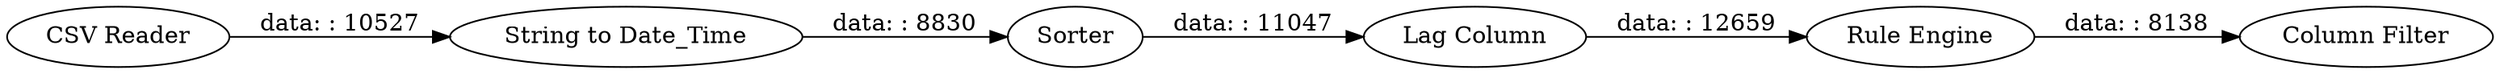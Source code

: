 digraph {
	"5697634801296395680_5" [label="Rule Engine"]
	"5697634801296395680_3" [label="String to Date_Time"]
	"5697634801296395680_2" [label=Sorter]
	"5697634801296395680_1" [label="CSV Reader"]
	"5697634801296395680_4" [label="Lag Column"]
	"5697634801296395680_6" [label="Column Filter"]
	"5697634801296395680_5" -> "5697634801296395680_6" [label="data: : 8138"]
	"5697634801296395680_2" -> "5697634801296395680_4" [label="data: : 11047"]
	"5697634801296395680_4" -> "5697634801296395680_5" [label="data: : 12659"]
	"5697634801296395680_3" -> "5697634801296395680_2" [label="data: : 8830"]
	"5697634801296395680_1" -> "5697634801296395680_3" [label="data: : 10527"]
	rankdir=LR
}
